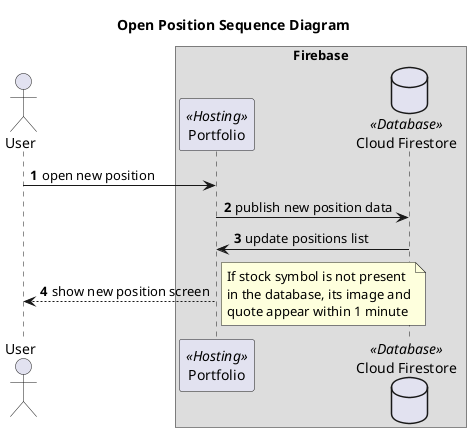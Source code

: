 @startuml

autonumber
title Open Position Sequence Diagram

actor User
box Firebase
    participant Portfolio <<Hosting>>
    database "Cloud Firestore" as CloudFirestore <<Database>>
end box

User -> Portfolio: open new position
Portfolio -> CloudFirestore: publish new position data
CloudFirestore -> Portfolio: update positions list
Portfolio --> User: show new position screen
note right
    If stock symbol is not present
    in the database, its image and
    quote appear within 1 minute
end note

@enduml
